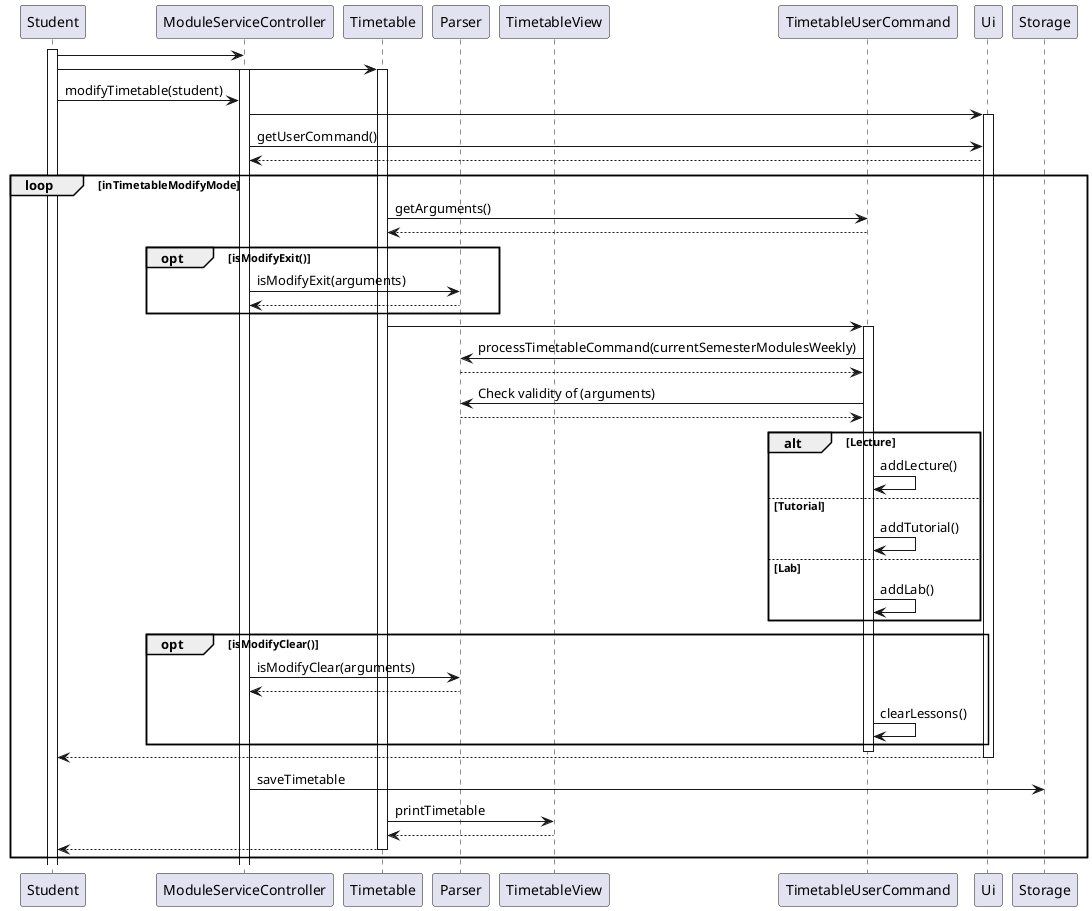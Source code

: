 @startuml

participant Student
participant ModuleServiceController
participant Timetable
participant Parser
participant TimetableView
participant TimetableUserCommand

participant Ui
participant Storage


activate Student
Student -> ModuleServiceController
Student -> Timetable
activate Timetable
activate ModuleServiceController
Student -> ModuleServiceController: modifyTimetable(student)
ModuleServiceController -> Ui
activate Ui
ModuleServiceController -> Ui: getUserCommand()
Ui --> ModuleServiceController:
loop inTimetableModifyMode
    Timetable -> TimetableUserCommand: getArguments()
    TimetableUserCommand --> Timetable
    opt  isModifyExit()
        ModuleServiceController -> Parser: isModifyExit(arguments)
            Parser --> ModuleServiceController

    end
    Timetable -> TimetableUserCommand
    activate TimetableUserCommand



    TimetableUserCommand -> Parser: processTimetableCommand(currentSemesterModulesWeekly)
     Parser --> TimetableUserCommand
    TimetableUserCommand -> Parser: Check validity of (arguments)


    Parser --> TimetableUserCommand



    alt Lecture
    TimetableUserCommand -> TimetableUserCommand: addLecture()



    else Tutorial
     TimetableUserCommand -> TimetableUserCommand: addTutorial()


    else Lab
    TimetableUserCommand -> TimetableUserCommand: addLab()

    end
    opt  isModifyClear()
    ModuleServiceController -> Parser: isModifyClear(arguments)
    Parser --> ModuleServiceController

    TimetableUserCommand -> TimetableUserCommand: clearLessons()

    end
    deactivate TimetableUserCommand


        Ui --> Student
        deactivate Ui
    ModuleServiceController -> Storage: saveTimetable
    Timetable -> TimetableView: printTimetable
    TimetableView --> Timetable
    Timetable --> Student

    deactivate Timetable
end


@enduml
